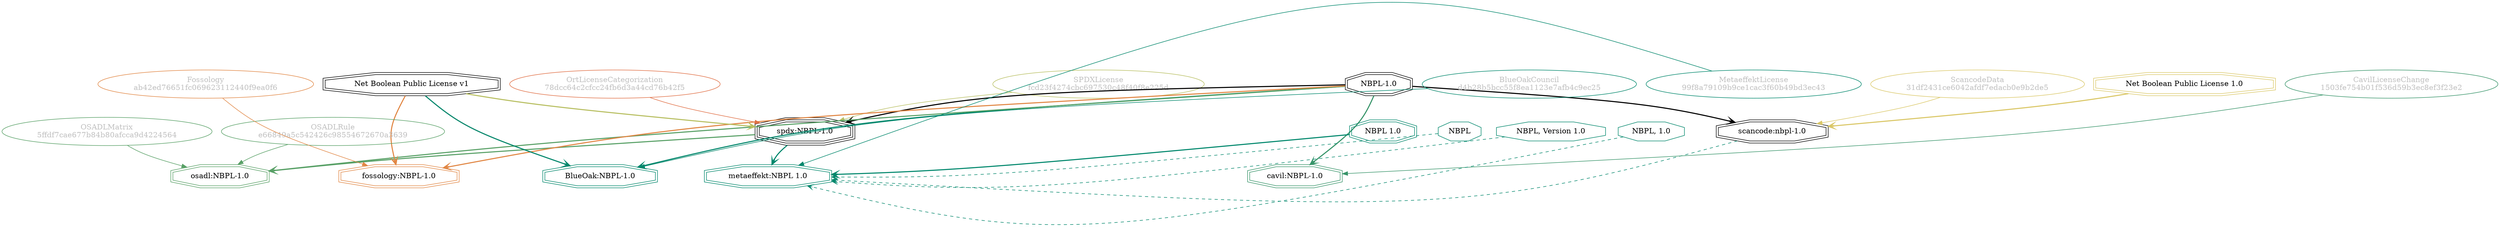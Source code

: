 strict digraph {
    node [shape=box];
    graph [splines=curved];
    3010 [label="SPDXLicense\nfcd23f4274cbc697530c48f40f8e225d"
         ,fontcolor=gray
         ,color="#b8bf62"
         ,fillcolor="beige;1"
         ,shape=ellipse];
    3011 [label="spdx:NBPL-1.0"
         ,shape=tripleoctagon];
    3012 [label="NBPL-1.0"
         ,shape=doubleoctagon];
    3013 [label="Net Boolean Public License v1"
         ,shape=doubleoctagon];
    9148 [label="BlueOakCouncil\nd4b28b5bcc55f8ea1123e7afb4c9ec25"
         ,fontcolor=gray
         ,color="#00876c"
         ,fillcolor="beige;1"
         ,shape=ellipse];
    9149 [label="BlueOak:NBPL-1.0"
         ,color="#00876c"
         ,shape=doubleoctagon];
    9674 [label="OSADLRule\ne66849a5c542426c98554672670a3639"
         ,fontcolor=gray
         ,color="#58a066"
         ,fillcolor="beige;1"
         ,shape=ellipse];
    9675 [label="osadl:NBPL-1.0"
         ,color="#58a066"
         ,shape=doubleoctagon];
    9938 [label="OSADLMatrix\n5ffdf7cae677b84b80afcca9d4224564"
         ,fontcolor=gray
         ,color="#58a066"
         ,fillcolor="beige;1"
         ,shape=ellipse];
    20459 [label="ScancodeData\n31df2431ce6042afdf7edacb0e9b2de5"
          ,fontcolor=gray
          ,color="#dac767"
          ,fillcolor="beige;1"
          ,shape=ellipse];
    20460 [label="scancode:nbpl-1.0"
          ,shape=doubleoctagon];
    20461 [label="Net Boolean Public License 1.0"
          ,color="#dac767"
          ,shape=doubleoctagon];
    27073 [label="Fossology\nab42ed76651fc069623112440f9ea0f6"
          ,fontcolor=gray
          ,color="#e18745"
          ,fillcolor="beige;1"
          ,shape=ellipse];
    27074 [label="fossology:NBPL-1.0"
          ,color="#e18745"
          ,shape=doubleoctagon];
    35089 [label="OrtLicenseCategorization\n78dcc64c2cfcc24fb6d3a44cd76b42f5"
          ,fontcolor=gray
          ,color="#e06f45"
          ,fillcolor="beige;1"
          ,shape=ellipse];
    37233 [label="CavilLicenseChange\n1503fe754b01f536d59b3ec8ef3f23e2"
          ,fontcolor=gray
          ,color="#379469"
          ,fillcolor="beige;1"
          ,shape=ellipse];
    37234 [label="cavil:NBPL-1.0"
          ,color="#379469"
          ,shape=doubleoctagon];
    46007 [label="MetaeffektLicense\n99f8a79109b9ce1cac3f60b49bd3ec43"
          ,fontcolor=gray
          ,color="#00876c"
          ,fillcolor="beige;1"
          ,shape=ellipse];
    46008 [label="metaeffekt:NBPL 1.0"
          ,color="#00876c"
          ,shape=doubleoctagon];
    46009 [label="NBPL 1.0"
          ,color="#00876c"
          ,shape=doubleoctagon];
    46010 [label=NBPL
          ,color="#00876c"
          ,shape=octagon];
    46011 [label="NBPL, Version 1.0"
          ,color="#00876c"
          ,shape=octagon];
    46012 [label="NBPL, 1.0"
          ,color="#00876c"
          ,shape=octagon];
    3010 -> 3011 [weight=0.5
                 ,color="#b8bf62"];
    3011 -> 9675 [style=bold
                 ,arrowhead=vee
                 ,weight=0.7
                 ,color="#58a066"];
    3011 -> 46008 [style=bold
                  ,arrowhead=vee
                  ,weight=0.7
                  ,color="#00876c"];
    3012 -> 3011 [style=bold
                 ,arrowhead=vee
                 ,weight=0.7];
    3012 -> 9149 [style=bold
                 ,arrowhead=vee
                 ,weight=0.7
                 ,color="#00876c"];
    3012 -> 9675 [style=bold
                 ,arrowhead=vee
                 ,weight=0.7
                 ,color="#58a066"];
    3012 -> 20460 [style=bold
                  ,arrowhead=vee
                  ,weight=0.7];
    3012 -> 27074 [style=bold
                  ,arrowhead=vee
                  ,weight=0.7
                  ,color="#e18745"];
    3012 -> 37234 [style=bold
                  ,arrowhead=vee
                  ,weight=0.7
                  ,color="#379469"];
    3012 -> 37234 [style=bold
                  ,arrowhead=vee
                  ,weight=0.7
                  ,color="#379469"];
    3013 -> 3011 [style=bold
                 ,arrowhead=vee
                 ,weight=0.7
                 ,color="#b8bf62"];
    3013 -> 9149 [style=bold
                 ,arrowhead=vee
                 ,weight=0.7
                 ,color="#00876c"];
    3013 -> 27074 [style=bold
                  ,arrowhead=vee
                  ,weight=0.7
                  ,color="#e18745"];
    9148 -> 9149 [weight=0.5
                 ,color="#00876c"];
    9674 -> 9675 [weight=0.5
                 ,color="#58a066"];
    9938 -> 9675 [weight=0.5
                 ,color="#58a066"];
    20459 -> 20460 [weight=0.5
                   ,color="#dac767"];
    20460 -> 46008 [style=dashed
                   ,arrowhead=vee
                   ,weight=0.5
                   ,color="#00876c"];
    20461 -> 20460 [style=bold
                   ,arrowhead=vee
                   ,weight=0.7
                   ,color="#dac767"];
    27073 -> 27074 [weight=0.5
                   ,color="#e18745"];
    35089 -> 3011 [weight=0.5
                  ,color="#e06f45"];
    37233 -> 37234 [weight=0.5
                   ,color="#379469"];
    46007 -> 46008 [weight=0.5
                   ,color="#00876c"];
    46009 -> 46008 [style=bold
                   ,arrowhead=vee
                   ,weight=0.7
                   ,color="#00876c"];
    46010 -> 46008 [style=dashed
                   ,arrowhead=vee
                   ,weight=0.5
                   ,color="#00876c"];
    46011 -> 46008 [style=dashed
                   ,arrowhead=vee
                   ,weight=0.5
                   ,color="#00876c"];
    46012 -> 46008 [style=dashed
                   ,arrowhead=vee
                   ,weight=0.5
                   ,color="#00876c"];
}
